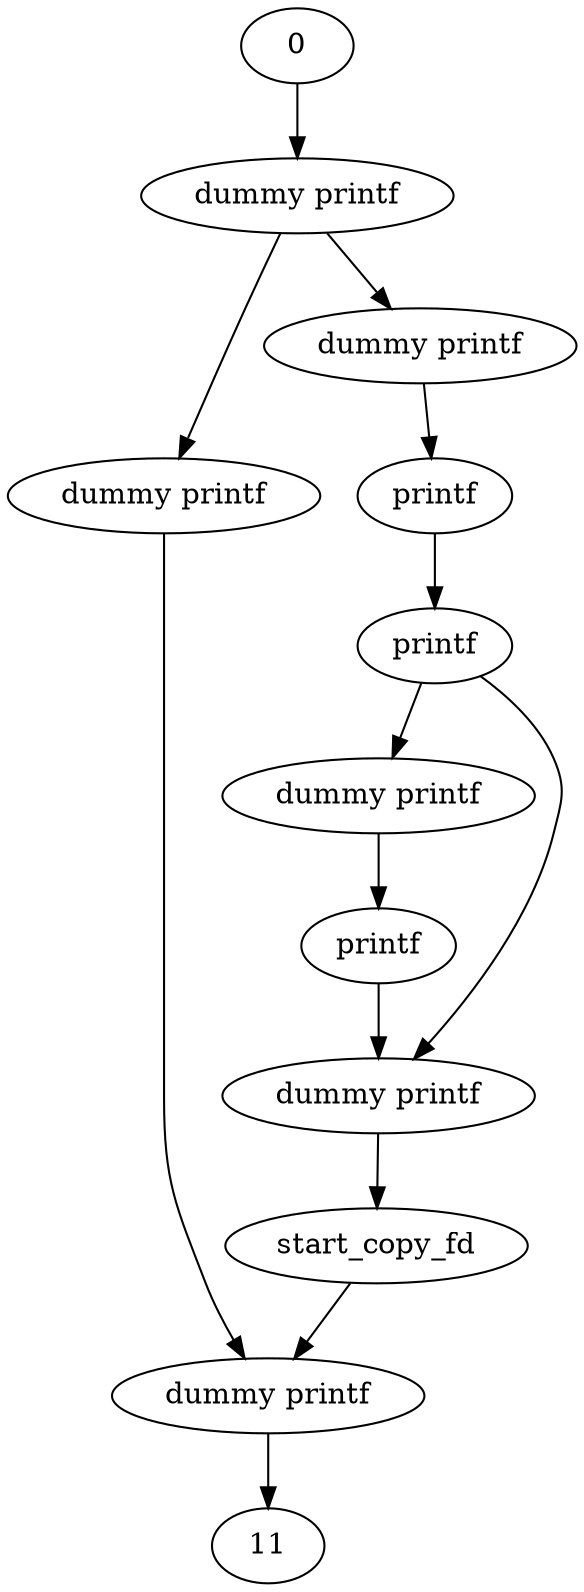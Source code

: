 digraph CFG {
    1 [label="dummy printf"];
    2 [label="dummy printf"];
    3 [label="dummy printf"];
    4 [label="printf"];
    3 -> 4;
    5 [label="printf"];
    4 -> 5;
    6 [label="dummy printf"];
    7 [label="printf"];
    6 -> 7;
    8 [label="dummy printf"];
    9 [label="start_copy_fd"];
    8 -> 9;
    10 [label="dummy printf"];
    0 -> 1;
    1 -> 2;
    1 -> 3;
    5 -> 6;
    7 -> 8;
    5 -> 8;
    9 -> 10;
    2 -> 10;
    10 -> 11;
}
